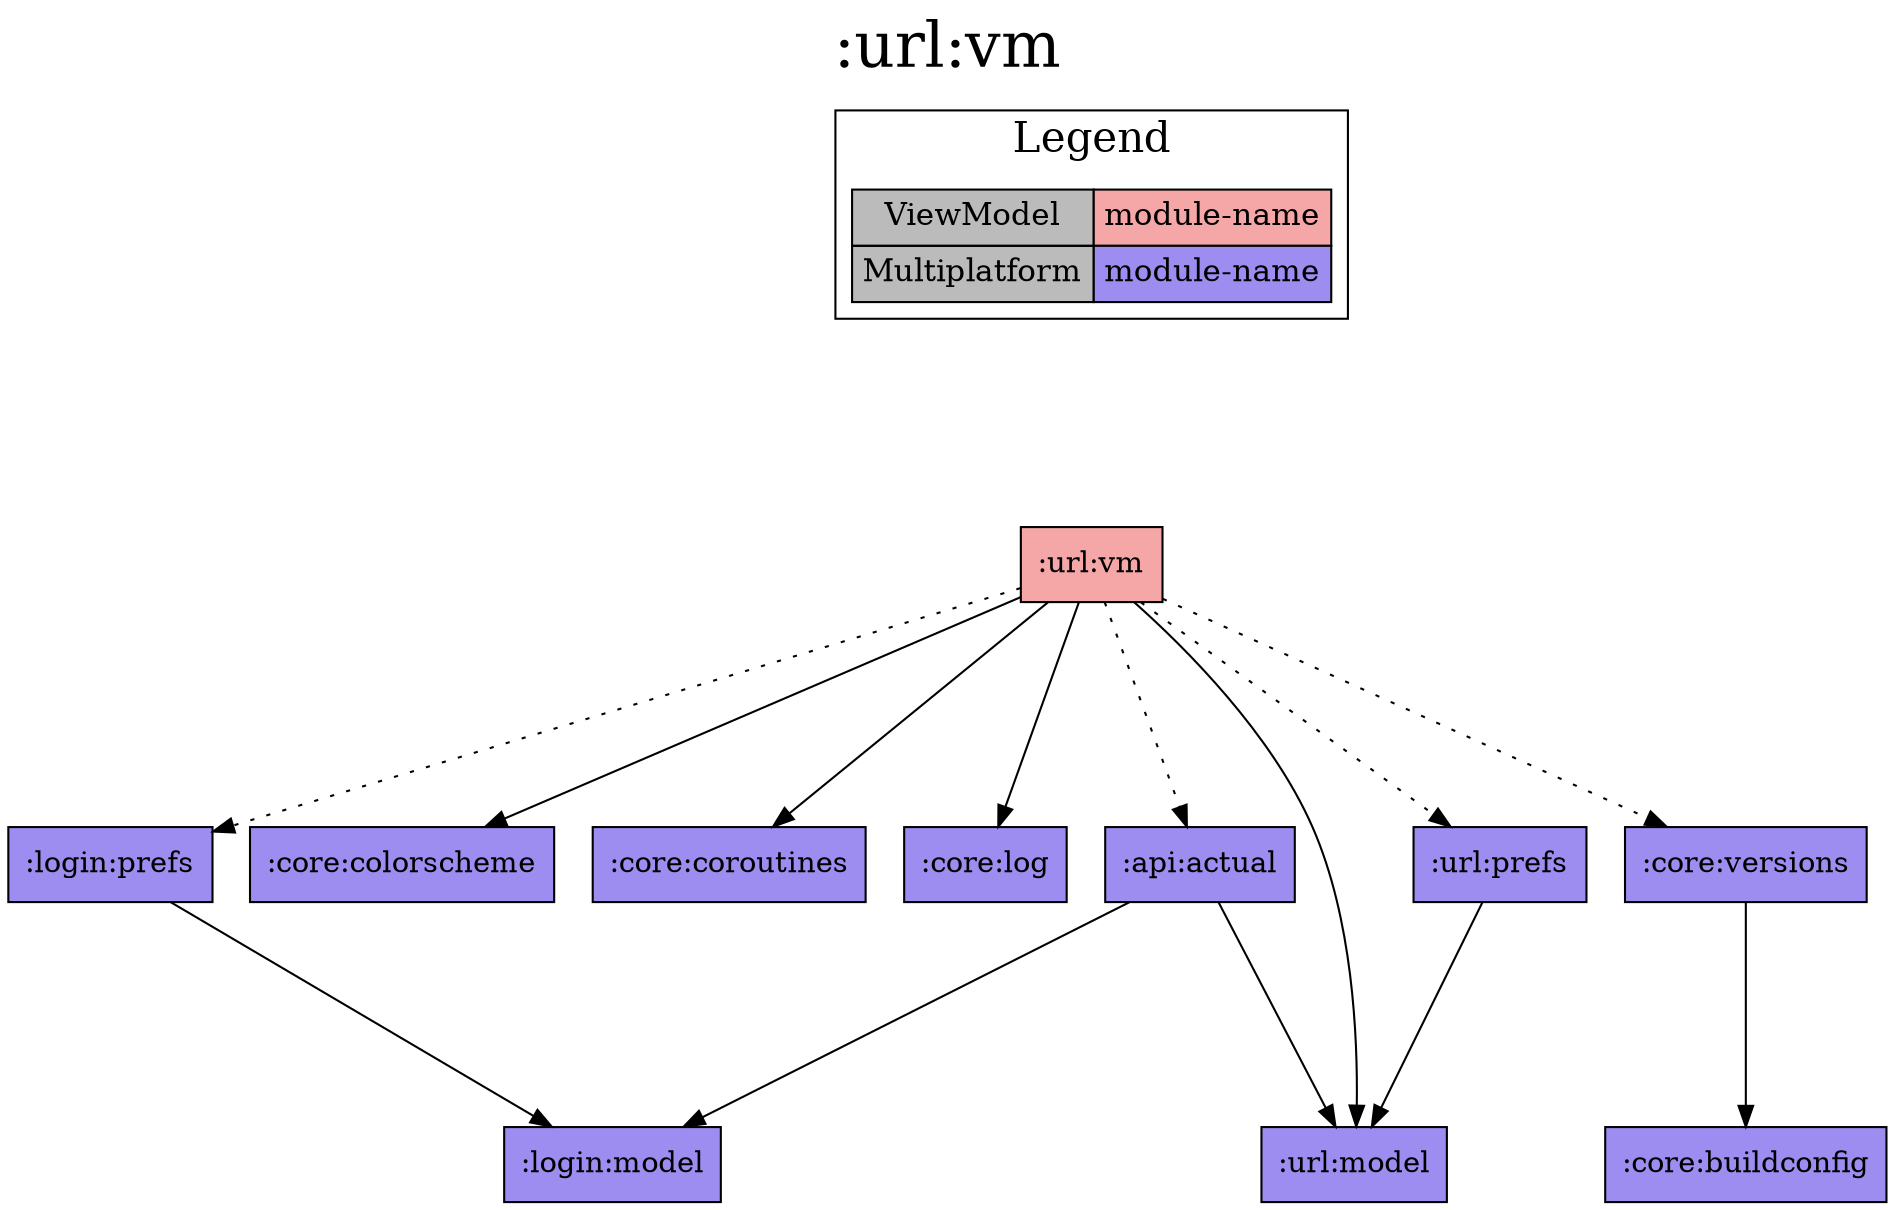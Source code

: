 digraph {
edge ["dir"="forward"]
graph ["dpi"="100","label"=":url:vm","labelloc"="t","fontsize"="30","ranksep"="1.5","rankdir"="TB"]
node ["style"="filled"]
":api:actual" ["fillcolor"="#9D8DF1","shape"="box"]
":core:buildconfig" ["fillcolor"="#9D8DF1","shape"="box"]
":core:colorscheme" ["fillcolor"="#9D8DF1","shape"="box"]
":core:coroutines" ["fillcolor"="#9D8DF1","shape"="box"]
":core:log" ["fillcolor"="#9D8DF1","shape"="box"]
":core:versions" ["fillcolor"="#9D8DF1","shape"="box"]
":login:model" ["fillcolor"="#9D8DF1","shape"="box"]
":login:prefs" ["fillcolor"="#9D8DF1","shape"="box"]
":url:model" ["fillcolor"="#9D8DF1","shape"="box"]
":url:prefs" ["fillcolor"="#9D8DF1","shape"="box"]
":url:vm" ["fillcolor"="#F5A6A6","shape"="box"]
{
edge ["dir"="none"]
graph ["rank"="same"]
}
":api:actual" -> ":login:model"
":api:actual" -> ":url:model"
":core:versions" -> ":core:buildconfig"
":login:prefs" -> ":login:model"
":url:prefs" -> ":url:model"
":url:vm" -> ":api:actual" ["style"="dotted"]
":url:vm" -> ":core:colorscheme"
":url:vm" -> ":core:coroutines"
":url:vm" -> ":core:log"
":url:vm" -> ":core:versions" ["style"="dotted"]
":url:vm" -> ":login:prefs" ["style"="dotted"]
":url:vm" -> ":url:model"
":url:vm" -> ":url:prefs" ["style"="dotted"]
subgraph "cluster_legend" {
edge ["dir"="none"]
graph ["label"="Legend","fontsize"="20"]
"Legend" ["style"="filled","fillcolor"="#bbbbbb","shape"="none","margin"="0","fontsize"="15","label"=<
<TABLE BORDER="0" CELLBORDER="1" CELLSPACING="0" CELLPADDING="4">
<TR><TD>ViewModel</TD><TD BGCOLOR="#F5A6A6">module-name</TD></TR>
<TR><TD>Multiplatform</TD><TD BGCOLOR="#9D8DF1">module-name</TD></TR>
</TABLE>
>]
} -> ":url:vm" ["style"="invis"]
}
